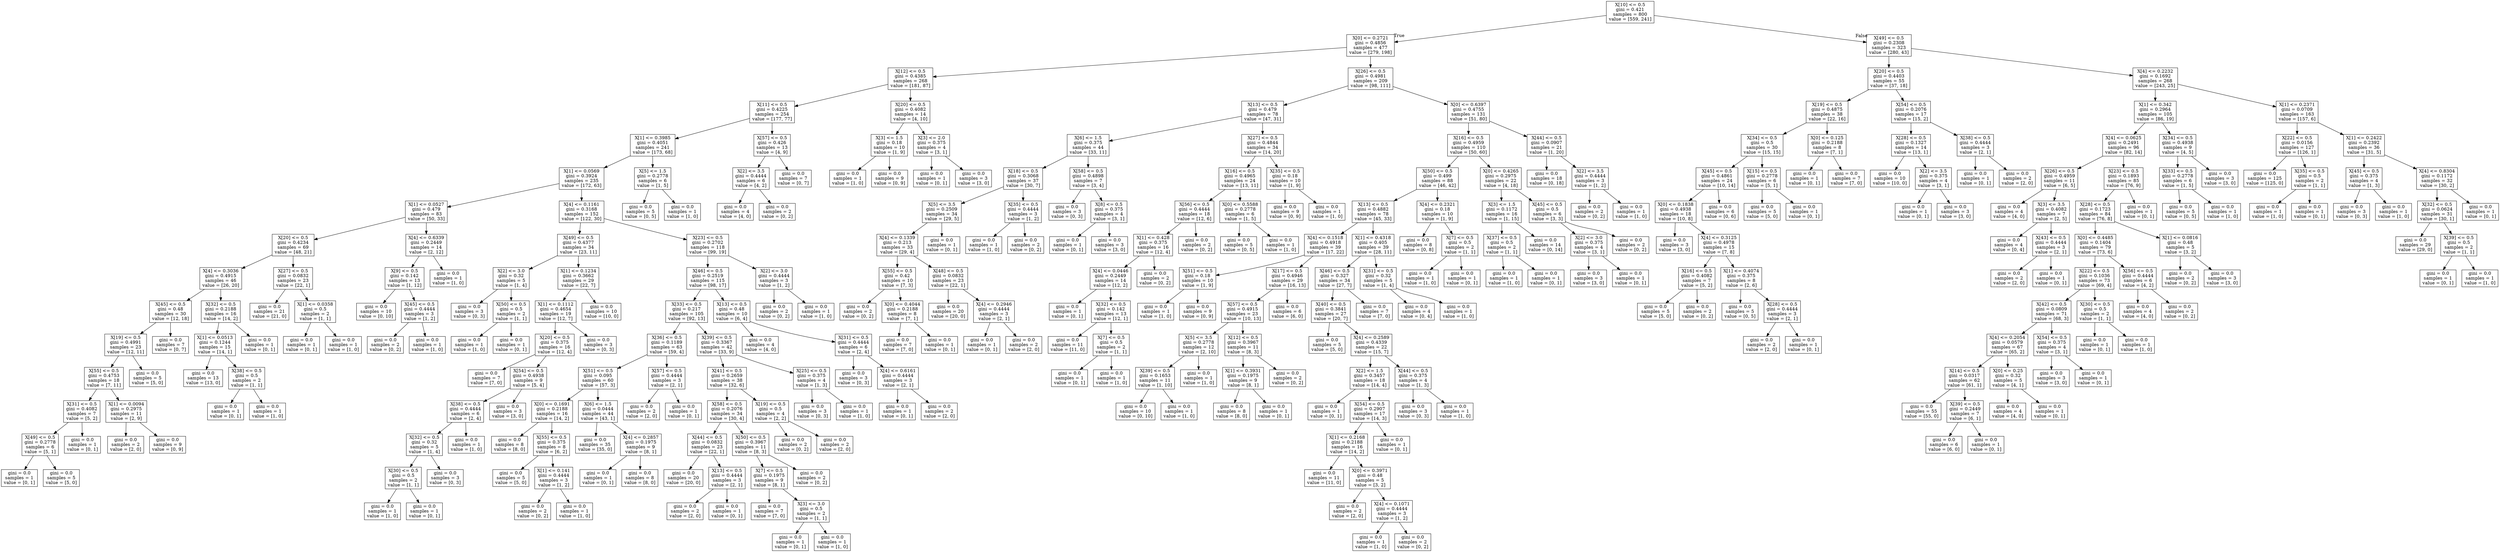 digraph Tree {
node [shape=box] ;
0 [label="X[10] <= 0.5\ngini = 0.421\nsamples = 800\nvalue = [559, 241]"] ;
1 [label="X[0] <= 0.2721\ngini = 0.4856\nsamples = 477\nvalue = [279, 198]"] ;
0 -> 1 [labeldistance=2.5, labelangle=45, headlabel="True"] ;
2 [label="X[12] <= 0.5\ngini = 0.4385\nsamples = 268\nvalue = [181, 87]"] ;
1 -> 2 ;
3 [label="X[11] <= 0.5\ngini = 0.4225\nsamples = 254\nvalue = [177, 77]"] ;
2 -> 3 ;
4 [label="X[1] <= 0.3985\ngini = 0.4051\nsamples = 241\nvalue = [173, 68]"] ;
3 -> 4 ;
5 [label="X[1] <= 0.0569\ngini = 0.3924\nsamples = 235\nvalue = [172, 63]"] ;
4 -> 5 ;
6 [label="X[1] <= 0.0527\ngini = 0.479\nsamples = 83\nvalue = [50, 33]"] ;
5 -> 6 ;
7 [label="X[20] <= 0.5\ngini = 0.4234\nsamples = 69\nvalue = [48, 21]"] ;
6 -> 7 ;
8 [label="X[4] <= 0.3036\ngini = 0.4915\nsamples = 46\nvalue = [26, 20]"] ;
7 -> 8 ;
9 [label="X[45] <= 0.5\ngini = 0.48\nsamples = 30\nvalue = [12, 18]"] ;
8 -> 9 ;
10 [label="X[19] <= 0.5\ngini = 0.4991\nsamples = 23\nvalue = [12, 11]"] ;
9 -> 10 ;
11 [label="X[55] <= 0.5\ngini = 0.4753\nsamples = 18\nvalue = [7, 11]"] ;
10 -> 11 ;
12 [label="X[31] <= 0.5\ngini = 0.4082\nsamples = 7\nvalue = [5, 2]"] ;
11 -> 12 ;
13 [label="X[49] <= 0.5\ngini = 0.2778\nsamples = 6\nvalue = [5, 1]"] ;
12 -> 13 ;
14 [label="gini = 0.0\nsamples = 1\nvalue = [0, 1]"] ;
13 -> 14 ;
15 [label="gini = 0.0\nsamples = 5\nvalue = [5, 0]"] ;
13 -> 15 ;
16 [label="gini = 0.0\nsamples = 1\nvalue = [0, 1]"] ;
12 -> 16 ;
17 [label="X[1] <= 0.0094\ngini = 0.2975\nsamples = 11\nvalue = [2, 9]"] ;
11 -> 17 ;
18 [label="gini = 0.0\nsamples = 2\nvalue = [2, 0]"] ;
17 -> 18 ;
19 [label="gini = 0.0\nsamples = 9\nvalue = [0, 9]"] ;
17 -> 19 ;
20 [label="gini = 0.0\nsamples = 5\nvalue = [5, 0]"] ;
10 -> 20 ;
21 [label="gini = 0.0\nsamples = 7\nvalue = [0, 7]"] ;
9 -> 21 ;
22 [label="X[32] <= 0.5\ngini = 0.2188\nsamples = 16\nvalue = [14, 2]"] ;
8 -> 22 ;
23 [label="X[1] <= 0.0513\ngini = 0.1244\nsamples = 15\nvalue = [14, 1]"] ;
22 -> 23 ;
24 [label="gini = 0.0\nsamples = 13\nvalue = [13, 0]"] ;
23 -> 24 ;
25 [label="X[38] <= 0.5\ngini = 0.5\nsamples = 2\nvalue = [1, 1]"] ;
23 -> 25 ;
26 [label="gini = 0.0\nsamples = 1\nvalue = [0, 1]"] ;
25 -> 26 ;
27 [label="gini = 0.0\nsamples = 1\nvalue = [1, 0]"] ;
25 -> 27 ;
28 [label="gini = 0.0\nsamples = 1\nvalue = [0, 1]"] ;
22 -> 28 ;
29 [label="X[27] <= 0.5\ngini = 0.0832\nsamples = 23\nvalue = [22, 1]"] ;
7 -> 29 ;
30 [label="gini = 0.0\nsamples = 21\nvalue = [21, 0]"] ;
29 -> 30 ;
31 [label="X[1] <= 0.0358\ngini = 0.5\nsamples = 2\nvalue = [1, 1]"] ;
29 -> 31 ;
32 [label="gini = 0.0\nsamples = 1\nvalue = [0, 1]"] ;
31 -> 32 ;
33 [label="gini = 0.0\nsamples = 1\nvalue = [1, 0]"] ;
31 -> 33 ;
34 [label="X[4] <= 0.6339\ngini = 0.2449\nsamples = 14\nvalue = [2, 12]"] ;
6 -> 34 ;
35 [label="X[9] <= 0.5\ngini = 0.142\nsamples = 13\nvalue = [1, 12]"] ;
34 -> 35 ;
36 [label="gini = 0.0\nsamples = 10\nvalue = [0, 10]"] ;
35 -> 36 ;
37 [label="X[45] <= 0.5\ngini = 0.4444\nsamples = 3\nvalue = [1, 2]"] ;
35 -> 37 ;
38 [label="gini = 0.0\nsamples = 2\nvalue = [0, 2]"] ;
37 -> 38 ;
39 [label="gini = 0.0\nsamples = 1\nvalue = [1, 0]"] ;
37 -> 39 ;
40 [label="gini = 0.0\nsamples = 1\nvalue = [1, 0]"] ;
34 -> 40 ;
41 [label="X[4] <= 0.1161\ngini = 0.3168\nsamples = 152\nvalue = [122, 30]"] ;
5 -> 41 ;
42 [label="X[49] <= 0.5\ngini = 0.4377\nsamples = 34\nvalue = [23, 11]"] ;
41 -> 42 ;
43 [label="X[2] <= 3.0\ngini = 0.32\nsamples = 5\nvalue = [1, 4]"] ;
42 -> 43 ;
44 [label="gini = 0.0\nsamples = 3\nvalue = [0, 3]"] ;
43 -> 44 ;
45 [label="X[50] <= 0.5\ngini = 0.5\nsamples = 2\nvalue = [1, 1]"] ;
43 -> 45 ;
46 [label="gini = 0.0\nsamples = 1\nvalue = [1, 0]"] ;
45 -> 46 ;
47 [label="gini = 0.0\nsamples = 1\nvalue = [0, 1]"] ;
45 -> 47 ;
48 [label="X[1] <= 0.1234\ngini = 0.3662\nsamples = 29\nvalue = [22, 7]"] ;
42 -> 48 ;
49 [label="X[1] <= 0.1112\ngini = 0.4654\nsamples = 19\nvalue = [12, 7]"] ;
48 -> 49 ;
50 [label="X[20] <= 0.5\ngini = 0.375\nsamples = 16\nvalue = [12, 4]"] ;
49 -> 50 ;
51 [label="gini = 0.0\nsamples = 7\nvalue = [7, 0]"] ;
50 -> 51 ;
52 [label="X[54] <= 0.5\ngini = 0.4938\nsamples = 9\nvalue = [5, 4]"] ;
50 -> 52 ;
53 [label="X[38] <= 0.5\ngini = 0.4444\nsamples = 6\nvalue = [2, 4]"] ;
52 -> 53 ;
54 [label="X[32] <= 0.5\ngini = 0.32\nsamples = 5\nvalue = [1, 4]"] ;
53 -> 54 ;
55 [label="X[30] <= 0.5\ngini = 0.5\nsamples = 2\nvalue = [1, 1]"] ;
54 -> 55 ;
56 [label="gini = 0.0\nsamples = 1\nvalue = [1, 0]"] ;
55 -> 56 ;
57 [label="gini = 0.0\nsamples = 1\nvalue = [0, 1]"] ;
55 -> 57 ;
58 [label="gini = 0.0\nsamples = 3\nvalue = [0, 3]"] ;
54 -> 58 ;
59 [label="gini = 0.0\nsamples = 1\nvalue = [1, 0]"] ;
53 -> 59 ;
60 [label="gini = 0.0\nsamples = 3\nvalue = [3, 0]"] ;
52 -> 60 ;
61 [label="gini = 0.0\nsamples = 3\nvalue = [0, 3]"] ;
49 -> 61 ;
62 [label="gini = 0.0\nsamples = 10\nvalue = [10, 0]"] ;
48 -> 62 ;
63 [label="X[23] <= 0.5\ngini = 0.2702\nsamples = 118\nvalue = [99, 19]"] ;
41 -> 63 ;
64 [label="X[46] <= 0.5\ngini = 0.2519\nsamples = 115\nvalue = [98, 17]"] ;
63 -> 64 ;
65 [label="X[33] <= 0.5\ngini = 0.217\nsamples = 105\nvalue = [92, 13]"] ;
64 -> 65 ;
66 [label="X[36] <= 0.5\ngini = 0.1189\nsamples = 63\nvalue = [59, 4]"] ;
65 -> 66 ;
67 [label="X[51] <= 0.5\ngini = 0.095\nsamples = 60\nvalue = [57, 3]"] ;
66 -> 67 ;
68 [label="X[0] <= 0.1691\ngini = 0.2188\nsamples = 16\nvalue = [14, 2]"] ;
67 -> 68 ;
69 [label="gini = 0.0\nsamples = 8\nvalue = [8, 0]"] ;
68 -> 69 ;
70 [label="X[55] <= 0.5\ngini = 0.375\nsamples = 8\nvalue = [6, 2]"] ;
68 -> 70 ;
71 [label="gini = 0.0\nsamples = 5\nvalue = [5, 0]"] ;
70 -> 71 ;
72 [label="X[1] <= 0.141\ngini = 0.4444\nsamples = 3\nvalue = [1, 2]"] ;
70 -> 72 ;
73 [label="gini = 0.0\nsamples = 2\nvalue = [0, 2]"] ;
72 -> 73 ;
74 [label="gini = 0.0\nsamples = 1\nvalue = [1, 0]"] ;
72 -> 74 ;
75 [label="X[6] <= 1.5\ngini = 0.0444\nsamples = 44\nvalue = [43, 1]"] ;
67 -> 75 ;
76 [label="gini = 0.0\nsamples = 35\nvalue = [35, 0]"] ;
75 -> 76 ;
77 [label="X[4] <= 0.2857\ngini = 0.1975\nsamples = 9\nvalue = [8, 1]"] ;
75 -> 77 ;
78 [label="gini = 0.0\nsamples = 1\nvalue = [0, 1]"] ;
77 -> 78 ;
79 [label="gini = 0.0\nsamples = 8\nvalue = [8, 0]"] ;
77 -> 79 ;
80 [label="X[57] <= 0.5\ngini = 0.4444\nsamples = 3\nvalue = [2, 1]"] ;
66 -> 80 ;
81 [label="gini = 0.0\nsamples = 2\nvalue = [2, 0]"] ;
80 -> 81 ;
82 [label="gini = 0.0\nsamples = 1\nvalue = [0, 1]"] ;
80 -> 82 ;
83 [label="X[39] <= 0.5\ngini = 0.3367\nsamples = 42\nvalue = [33, 9]"] ;
65 -> 83 ;
84 [label="X[41] <= 0.5\ngini = 0.2659\nsamples = 38\nvalue = [32, 6]"] ;
83 -> 84 ;
85 [label="X[58] <= 0.5\ngini = 0.2076\nsamples = 34\nvalue = [30, 4]"] ;
84 -> 85 ;
86 [label="X[44] <= 0.5\ngini = 0.0832\nsamples = 23\nvalue = [22, 1]"] ;
85 -> 86 ;
87 [label="gini = 0.0\nsamples = 20\nvalue = [20, 0]"] ;
86 -> 87 ;
88 [label="X[13] <= 0.5\ngini = 0.4444\nsamples = 3\nvalue = [2, 1]"] ;
86 -> 88 ;
89 [label="gini = 0.0\nsamples = 2\nvalue = [2, 0]"] ;
88 -> 89 ;
90 [label="gini = 0.0\nsamples = 1\nvalue = [0, 1]"] ;
88 -> 90 ;
91 [label="X[50] <= 0.5\ngini = 0.3967\nsamples = 11\nvalue = [8, 3]"] ;
85 -> 91 ;
92 [label="X[7] <= 0.5\ngini = 0.1975\nsamples = 9\nvalue = [8, 1]"] ;
91 -> 92 ;
93 [label="gini = 0.0\nsamples = 7\nvalue = [7, 0]"] ;
92 -> 93 ;
94 [label="X[3] <= 3.0\ngini = 0.5\nsamples = 2\nvalue = [1, 1]"] ;
92 -> 94 ;
95 [label="gini = 0.0\nsamples = 1\nvalue = [0, 1]"] ;
94 -> 95 ;
96 [label="gini = 0.0\nsamples = 1\nvalue = [1, 0]"] ;
94 -> 96 ;
97 [label="gini = 0.0\nsamples = 2\nvalue = [0, 2]"] ;
91 -> 97 ;
98 [label="X[19] <= 0.5\ngini = 0.5\nsamples = 4\nvalue = [2, 2]"] ;
84 -> 98 ;
99 [label="gini = 0.0\nsamples = 2\nvalue = [0, 2]"] ;
98 -> 99 ;
100 [label="gini = 0.0\nsamples = 2\nvalue = [2, 0]"] ;
98 -> 100 ;
101 [label="X[25] <= 0.5\ngini = 0.375\nsamples = 4\nvalue = [1, 3]"] ;
83 -> 101 ;
102 [label="gini = 0.0\nsamples = 3\nvalue = [0, 3]"] ;
101 -> 102 ;
103 [label="gini = 0.0\nsamples = 1\nvalue = [1, 0]"] ;
101 -> 103 ;
104 [label="X[13] <= 0.5\ngini = 0.48\nsamples = 10\nvalue = [6, 4]"] ;
64 -> 104 ;
105 [label="gini = 0.0\nsamples = 4\nvalue = [4, 0]"] ;
104 -> 105 ;
106 [label="X[31] <= 0.5\ngini = 0.4444\nsamples = 6\nvalue = [2, 4]"] ;
104 -> 106 ;
107 [label="gini = 0.0\nsamples = 3\nvalue = [0, 3]"] ;
106 -> 107 ;
108 [label="X[4] <= 0.6161\ngini = 0.4444\nsamples = 3\nvalue = [2, 1]"] ;
106 -> 108 ;
109 [label="gini = 0.0\nsamples = 1\nvalue = [0, 1]"] ;
108 -> 109 ;
110 [label="gini = 0.0\nsamples = 2\nvalue = [2, 0]"] ;
108 -> 110 ;
111 [label="X[2] <= 3.0\ngini = 0.4444\nsamples = 3\nvalue = [1, 2]"] ;
63 -> 111 ;
112 [label="gini = 0.0\nsamples = 2\nvalue = [0, 2]"] ;
111 -> 112 ;
113 [label="gini = 0.0\nsamples = 1\nvalue = [1, 0]"] ;
111 -> 113 ;
114 [label="X[5] <= 1.5\ngini = 0.2778\nsamples = 6\nvalue = [1, 5]"] ;
4 -> 114 ;
115 [label="gini = 0.0\nsamples = 5\nvalue = [0, 5]"] ;
114 -> 115 ;
116 [label="gini = 0.0\nsamples = 1\nvalue = [1, 0]"] ;
114 -> 116 ;
117 [label="X[57] <= 0.5\ngini = 0.426\nsamples = 13\nvalue = [4, 9]"] ;
3 -> 117 ;
118 [label="X[2] <= 3.5\ngini = 0.4444\nsamples = 6\nvalue = [4, 2]"] ;
117 -> 118 ;
119 [label="gini = 0.0\nsamples = 4\nvalue = [4, 0]"] ;
118 -> 119 ;
120 [label="gini = 0.0\nsamples = 2\nvalue = [0, 2]"] ;
118 -> 120 ;
121 [label="gini = 0.0\nsamples = 7\nvalue = [0, 7]"] ;
117 -> 121 ;
122 [label="X[20] <= 0.5\ngini = 0.4082\nsamples = 14\nvalue = [4, 10]"] ;
2 -> 122 ;
123 [label="X[3] <= 1.5\ngini = 0.18\nsamples = 10\nvalue = [1, 9]"] ;
122 -> 123 ;
124 [label="gini = 0.0\nsamples = 1\nvalue = [1, 0]"] ;
123 -> 124 ;
125 [label="gini = 0.0\nsamples = 9\nvalue = [0, 9]"] ;
123 -> 125 ;
126 [label="X[3] <= 2.0\ngini = 0.375\nsamples = 4\nvalue = [3, 1]"] ;
122 -> 126 ;
127 [label="gini = 0.0\nsamples = 1\nvalue = [0, 1]"] ;
126 -> 127 ;
128 [label="gini = 0.0\nsamples = 3\nvalue = [3, 0]"] ;
126 -> 128 ;
129 [label="X[26] <= 0.5\ngini = 0.4981\nsamples = 209\nvalue = [98, 111]"] ;
1 -> 129 ;
130 [label="X[13] <= 0.5\ngini = 0.479\nsamples = 78\nvalue = [47, 31]"] ;
129 -> 130 ;
131 [label="X[6] <= 1.5\ngini = 0.375\nsamples = 44\nvalue = [33, 11]"] ;
130 -> 131 ;
132 [label="X[18] <= 0.5\ngini = 0.3068\nsamples = 37\nvalue = [30, 7]"] ;
131 -> 132 ;
133 [label="X[5] <= 3.5\ngini = 0.2509\nsamples = 34\nvalue = [29, 5]"] ;
132 -> 133 ;
134 [label="X[4] <= 0.1339\ngini = 0.213\nsamples = 33\nvalue = [29, 4]"] ;
133 -> 134 ;
135 [label="X[55] <= 0.5\ngini = 0.42\nsamples = 10\nvalue = [7, 3]"] ;
134 -> 135 ;
136 [label="gini = 0.0\nsamples = 2\nvalue = [0, 2]"] ;
135 -> 136 ;
137 [label="X[0] <= 0.4044\ngini = 0.2188\nsamples = 8\nvalue = [7, 1]"] ;
135 -> 137 ;
138 [label="gini = 0.0\nsamples = 7\nvalue = [7, 0]"] ;
137 -> 138 ;
139 [label="gini = 0.0\nsamples = 1\nvalue = [0, 1]"] ;
137 -> 139 ;
140 [label="X[48] <= 0.5\ngini = 0.0832\nsamples = 23\nvalue = [22, 1]"] ;
134 -> 140 ;
141 [label="gini = 0.0\nsamples = 20\nvalue = [20, 0]"] ;
140 -> 141 ;
142 [label="X[4] <= 0.2946\ngini = 0.4444\nsamples = 3\nvalue = [2, 1]"] ;
140 -> 142 ;
143 [label="gini = 0.0\nsamples = 1\nvalue = [0, 1]"] ;
142 -> 143 ;
144 [label="gini = 0.0\nsamples = 2\nvalue = [2, 0]"] ;
142 -> 144 ;
145 [label="gini = 0.0\nsamples = 1\nvalue = [0, 1]"] ;
133 -> 145 ;
146 [label="X[35] <= 0.5\ngini = 0.4444\nsamples = 3\nvalue = [1, 2]"] ;
132 -> 146 ;
147 [label="gini = 0.0\nsamples = 1\nvalue = [1, 0]"] ;
146 -> 147 ;
148 [label="gini = 0.0\nsamples = 2\nvalue = [0, 2]"] ;
146 -> 148 ;
149 [label="X[58] <= 0.5\ngini = 0.4898\nsamples = 7\nvalue = [3, 4]"] ;
131 -> 149 ;
150 [label="gini = 0.0\nsamples = 3\nvalue = [0, 3]"] ;
149 -> 150 ;
151 [label="X[8] <= 0.5\ngini = 0.375\nsamples = 4\nvalue = [3, 1]"] ;
149 -> 151 ;
152 [label="gini = 0.0\nsamples = 1\nvalue = [0, 1]"] ;
151 -> 152 ;
153 [label="gini = 0.0\nsamples = 3\nvalue = [3, 0]"] ;
151 -> 153 ;
154 [label="X[27] <= 0.5\ngini = 0.4844\nsamples = 34\nvalue = [14, 20]"] ;
130 -> 154 ;
155 [label="X[16] <= 0.5\ngini = 0.4965\nsamples = 24\nvalue = [13, 11]"] ;
154 -> 155 ;
156 [label="X[56] <= 0.5\ngini = 0.4444\nsamples = 18\nvalue = [12, 6]"] ;
155 -> 156 ;
157 [label="X[1] <= 0.428\ngini = 0.375\nsamples = 16\nvalue = [12, 4]"] ;
156 -> 157 ;
158 [label="X[4] <= 0.0446\ngini = 0.2449\nsamples = 14\nvalue = [12, 2]"] ;
157 -> 158 ;
159 [label="gini = 0.0\nsamples = 1\nvalue = [0, 1]"] ;
158 -> 159 ;
160 [label="X[32] <= 0.5\ngini = 0.142\nsamples = 13\nvalue = [12, 1]"] ;
158 -> 160 ;
161 [label="gini = 0.0\nsamples = 11\nvalue = [11, 0]"] ;
160 -> 161 ;
162 [label="X[7] <= 0.5\ngini = 0.5\nsamples = 2\nvalue = [1, 1]"] ;
160 -> 162 ;
163 [label="gini = 0.0\nsamples = 1\nvalue = [0, 1]"] ;
162 -> 163 ;
164 [label="gini = 0.0\nsamples = 1\nvalue = [1, 0]"] ;
162 -> 164 ;
165 [label="gini = 0.0\nsamples = 2\nvalue = [0, 2]"] ;
157 -> 165 ;
166 [label="gini = 0.0\nsamples = 2\nvalue = [0, 2]"] ;
156 -> 166 ;
167 [label="X[0] <= 0.5588\ngini = 0.2778\nsamples = 6\nvalue = [1, 5]"] ;
155 -> 167 ;
168 [label="gini = 0.0\nsamples = 5\nvalue = [0, 5]"] ;
167 -> 168 ;
169 [label="gini = 0.0\nsamples = 1\nvalue = [1, 0]"] ;
167 -> 169 ;
170 [label="X[35] <= 0.5\ngini = 0.18\nsamples = 10\nvalue = [1, 9]"] ;
154 -> 170 ;
171 [label="gini = 0.0\nsamples = 9\nvalue = [0, 9]"] ;
170 -> 171 ;
172 [label="gini = 0.0\nsamples = 1\nvalue = [1, 0]"] ;
170 -> 172 ;
173 [label="X[0] <= 0.6397\ngini = 0.4755\nsamples = 131\nvalue = [51, 80]"] ;
129 -> 173 ;
174 [label="X[16] <= 0.5\ngini = 0.4959\nsamples = 110\nvalue = [50, 60]"] ;
173 -> 174 ;
175 [label="X[50] <= 0.5\ngini = 0.499\nsamples = 88\nvalue = [46, 42]"] ;
174 -> 175 ;
176 [label="X[13] <= 0.5\ngini = 0.4882\nsamples = 78\nvalue = [45, 33]"] ;
175 -> 176 ;
177 [label="X[4] <= 0.1518\ngini = 0.4918\nsamples = 39\nvalue = [17, 22]"] ;
176 -> 177 ;
178 [label="X[51] <= 0.5\ngini = 0.18\nsamples = 10\nvalue = [1, 9]"] ;
177 -> 178 ;
179 [label="gini = 0.0\nsamples = 1\nvalue = [1, 0]"] ;
178 -> 179 ;
180 [label="gini = 0.0\nsamples = 9\nvalue = [0, 9]"] ;
178 -> 180 ;
181 [label="X[17] <= 0.5\ngini = 0.4946\nsamples = 29\nvalue = [16, 13]"] ;
177 -> 181 ;
182 [label="X[57] <= 0.5\ngini = 0.4915\nsamples = 23\nvalue = [10, 13]"] ;
181 -> 182 ;
183 [label="X[5] <= 3.5\ngini = 0.2778\nsamples = 12\nvalue = [2, 10]"] ;
182 -> 183 ;
184 [label="X[39] <= 0.5\ngini = 0.1653\nsamples = 11\nvalue = [1, 10]"] ;
183 -> 184 ;
185 [label="gini = 0.0\nsamples = 10\nvalue = [0, 10]"] ;
184 -> 185 ;
186 [label="gini = 0.0\nsamples = 1\nvalue = [1, 0]"] ;
184 -> 186 ;
187 [label="gini = 0.0\nsamples = 1\nvalue = [1, 0]"] ;
183 -> 187 ;
188 [label="X[12] <= 0.5\ngini = 0.3967\nsamples = 11\nvalue = [8, 3]"] ;
182 -> 188 ;
189 [label="X[1] <= 0.3931\ngini = 0.1975\nsamples = 9\nvalue = [8, 1]"] ;
188 -> 189 ;
190 [label="gini = 0.0\nsamples = 8\nvalue = [8, 0]"] ;
189 -> 190 ;
191 [label="gini = 0.0\nsamples = 1\nvalue = [0, 1]"] ;
189 -> 191 ;
192 [label="gini = 0.0\nsamples = 2\nvalue = [0, 2]"] ;
188 -> 192 ;
193 [label="gini = 0.0\nsamples = 6\nvalue = [6, 0]"] ;
181 -> 193 ;
194 [label="X[1] <= 0.4318\ngini = 0.405\nsamples = 39\nvalue = [28, 11]"] ;
176 -> 194 ;
195 [label="X[46] <= 0.5\ngini = 0.327\nsamples = 34\nvalue = [27, 7]"] ;
194 -> 195 ;
196 [label="X[40] <= 0.5\ngini = 0.3841\nsamples = 27\nvalue = [20, 7]"] ;
195 -> 196 ;
197 [label="gini = 0.0\nsamples = 5\nvalue = [5, 0]"] ;
196 -> 197 ;
198 [label="X[4] <= 0.2589\ngini = 0.4339\nsamples = 22\nvalue = [15, 7]"] ;
196 -> 198 ;
199 [label="X[2] <= 1.5\ngini = 0.3457\nsamples = 18\nvalue = [14, 4]"] ;
198 -> 199 ;
200 [label="gini = 0.0\nsamples = 1\nvalue = [0, 1]"] ;
199 -> 200 ;
201 [label="X[54] <= 0.5\ngini = 0.2907\nsamples = 17\nvalue = [14, 3]"] ;
199 -> 201 ;
202 [label="X[1] <= 0.2168\ngini = 0.2188\nsamples = 16\nvalue = [14, 2]"] ;
201 -> 202 ;
203 [label="gini = 0.0\nsamples = 11\nvalue = [11, 0]"] ;
202 -> 203 ;
204 [label="X[0] <= 0.3971\ngini = 0.48\nsamples = 5\nvalue = [3, 2]"] ;
202 -> 204 ;
205 [label="gini = 0.0\nsamples = 2\nvalue = [2, 0]"] ;
204 -> 205 ;
206 [label="X[4] <= 0.1071\ngini = 0.4444\nsamples = 3\nvalue = [1, 2]"] ;
204 -> 206 ;
207 [label="gini = 0.0\nsamples = 1\nvalue = [1, 0]"] ;
206 -> 207 ;
208 [label="gini = 0.0\nsamples = 2\nvalue = [0, 2]"] ;
206 -> 208 ;
209 [label="gini = 0.0\nsamples = 1\nvalue = [0, 1]"] ;
201 -> 209 ;
210 [label="X[44] <= 0.5\ngini = 0.375\nsamples = 4\nvalue = [1, 3]"] ;
198 -> 210 ;
211 [label="gini = 0.0\nsamples = 3\nvalue = [0, 3]"] ;
210 -> 211 ;
212 [label="gini = 0.0\nsamples = 1\nvalue = [1, 0]"] ;
210 -> 212 ;
213 [label="gini = 0.0\nsamples = 7\nvalue = [7, 0]"] ;
195 -> 213 ;
214 [label="X[31] <= 0.5\ngini = 0.32\nsamples = 5\nvalue = [1, 4]"] ;
194 -> 214 ;
215 [label="gini = 0.0\nsamples = 4\nvalue = [0, 4]"] ;
214 -> 215 ;
216 [label="gini = 0.0\nsamples = 1\nvalue = [1, 0]"] ;
214 -> 216 ;
217 [label="X[4] <= 0.2321\ngini = 0.18\nsamples = 10\nvalue = [1, 9]"] ;
175 -> 217 ;
218 [label="gini = 0.0\nsamples = 8\nvalue = [0, 8]"] ;
217 -> 218 ;
219 [label="X[7] <= 0.5\ngini = 0.5\nsamples = 2\nvalue = [1, 1]"] ;
217 -> 219 ;
220 [label="gini = 0.0\nsamples = 1\nvalue = [1, 0]"] ;
219 -> 220 ;
221 [label="gini = 0.0\nsamples = 1\nvalue = [0, 1]"] ;
219 -> 221 ;
222 [label="X[0] <= 0.4265\ngini = 0.2975\nsamples = 22\nvalue = [4, 18]"] ;
174 -> 222 ;
223 [label="X[3] <= 1.5\ngini = 0.1172\nsamples = 16\nvalue = [1, 15]"] ;
222 -> 223 ;
224 [label="X[37] <= 0.5\ngini = 0.5\nsamples = 2\nvalue = [1, 1]"] ;
223 -> 224 ;
225 [label="gini = 0.0\nsamples = 1\nvalue = [1, 0]"] ;
224 -> 225 ;
226 [label="gini = 0.0\nsamples = 1\nvalue = [0, 1]"] ;
224 -> 226 ;
227 [label="gini = 0.0\nsamples = 14\nvalue = [0, 14]"] ;
223 -> 227 ;
228 [label="X[45] <= 0.5\ngini = 0.5\nsamples = 6\nvalue = [3, 3]"] ;
222 -> 228 ;
229 [label="X[2] <= 3.0\ngini = 0.375\nsamples = 4\nvalue = [3, 1]"] ;
228 -> 229 ;
230 [label="gini = 0.0\nsamples = 3\nvalue = [3, 0]"] ;
229 -> 230 ;
231 [label="gini = 0.0\nsamples = 1\nvalue = [0, 1]"] ;
229 -> 231 ;
232 [label="gini = 0.0\nsamples = 2\nvalue = [0, 2]"] ;
228 -> 232 ;
233 [label="X[44] <= 0.5\ngini = 0.0907\nsamples = 21\nvalue = [1, 20]"] ;
173 -> 233 ;
234 [label="gini = 0.0\nsamples = 18\nvalue = [0, 18]"] ;
233 -> 234 ;
235 [label="X[2] <= 3.5\ngini = 0.4444\nsamples = 3\nvalue = [1, 2]"] ;
233 -> 235 ;
236 [label="gini = 0.0\nsamples = 2\nvalue = [0, 2]"] ;
235 -> 236 ;
237 [label="gini = 0.0\nsamples = 1\nvalue = [1, 0]"] ;
235 -> 237 ;
238 [label="X[49] <= 0.5\ngini = 0.2308\nsamples = 323\nvalue = [280, 43]"] ;
0 -> 238 [labeldistance=2.5, labelangle=-45, headlabel="False"] ;
239 [label="X[20] <= 0.5\ngini = 0.4403\nsamples = 55\nvalue = [37, 18]"] ;
238 -> 239 ;
240 [label="X[19] <= 0.5\ngini = 0.4875\nsamples = 38\nvalue = [22, 16]"] ;
239 -> 240 ;
241 [label="X[34] <= 0.5\ngini = 0.5\nsamples = 30\nvalue = [15, 15]"] ;
240 -> 241 ;
242 [label="X[45] <= 0.5\ngini = 0.4861\nsamples = 24\nvalue = [10, 14]"] ;
241 -> 242 ;
243 [label="X[0] <= 0.1838\ngini = 0.4938\nsamples = 18\nvalue = [10, 8]"] ;
242 -> 243 ;
244 [label="gini = 0.0\nsamples = 3\nvalue = [3, 0]"] ;
243 -> 244 ;
245 [label="X[4] <= 0.3125\ngini = 0.4978\nsamples = 15\nvalue = [7, 8]"] ;
243 -> 245 ;
246 [label="X[16] <= 0.5\ngini = 0.4082\nsamples = 7\nvalue = [5, 2]"] ;
245 -> 246 ;
247 [label="gini = 0.0\nsamples = 5\nvalue = [5, 0]"] ;
246 -> 247 ;
248 [label="gini = 0.0\nsamples = 2\nvalue = [0, 2]"] ;
246 -> 248 ;
249 [label="X[1] <= 0.4074\ngini = 0.375\nsamples = 8\nvalue = [2, 6]"] ;
245 -> 249 ;
250 [label="gini = 0.0\nsamples = 5\nvalue = [0, 5]"] ;
249 -> 250 ;
251 [label="X[28] <= 0.5\ngini = 0.4444\nsamples = 3\nvalue = [2, 1]"] ;
249 -> 251 ;
252 [label="gini = 0.0\nsamples = 2\nvalue = [2, 0]"] ;
251 -> 252 ;
253 [label="gini = 0.0\nsamples = 1\nvalue = [0, 1]"] ;
251 -> 253 ;
254 [label="gini = 0.0\nsamples = 6\nvalue = [0, 6]"] ;
242 -> 254 ;
255 [label="X[15] <= 0.5\ngini = 0.2778\nsamples = 6\nvalue = [5, 1]"] ;
241 -> 255 ;
256 [label="gini = 0.0\nsamples = 5\nvalue = [5, 0]"] ;
255 -> 256 ;
257 [label="gini = 0.0\nsamples = 1\nvalue = [0, 1]"] ;
255 -> 257 ;
258 [label="X[0] <= 0.125\ngini = 0.2188\nsamples = 8\nvalue = [7, 1]"] ;
240 -> 258 ;
259 [label="gini = 0.0\nsamples = 1\nvalue = [0, 1]"] ;
258 -> 259 ;
260 [label="gini = 0.0\nsamples = 7\nvalue = [7, 0]"] ;
258 -> 260 ;
261 [label="X[54] <= 0.5\ngini = 0.2076\nsamples = 17\nvalue = [15, 2]"] ;
239 -> 261 ;
262 [label="X[28] <= 0.5\ngini = 0.1327\nsamples = 14\nvalue = [13, 1]"] ;
261 -> 262 ;
263 [label="gini = 0.0\nsamples = 10\nvalue = [10, 0]"] ;
262 -> 263 ;
264 [label="X[2] <= 3.5\ngini = 0.375\nsamples = 4\nvalue = [3, 1]"] ;
262 -> 264 ;
265 [label="gini = 0.0\nsamples = 1\nvalue = [0, 1]"] ;
264 -> 265 ;
266 [label="gini = 0.0\nsamples = 3\nvalue = [3, 0]"] ;
264 -> 266 ;
267 [label="X[38] <= 0.5\ngini = 0.4444\nsamples = 3\nvalue = [2, 1]"] ;
261 -> 267 ;
268 [label="gini = 0.0\nsamples = 1\nvalue = [0, 1]"] ;
267 -> 268 ;
269 [label="gini = 0.0\nsamples = 2\nvalue = [2, 0]"] ;
267 -> 269 ;
270 [label="X[4] <= 0.2232\ngini = 0.1692\nsamples = 268\nvalue = [243, 25]"] ;
238 -> 270 ;
271 [label="X[1] <= 0.342\ngini = 0.2964\nsamples = 105\nvalue = [86, 19]"] ;
270 -> 271 ;
272 [label="X[4] <= 0.0625\ngini = 0.2491\nsamples = 96\nvalue = [82, 14]"] ;
271 -> 272 ;
273 [label="X[26] <= 0.5\ngini = 0.4959\nsamples = 11\nvalue = [6, 5]"] ;
272 -> 273 ;
274 [label="gini = 0.0\nsamples = 4\nvalue = [4, 0]"] ;
273 -> 274 ;
275 [label="X[3] <= 3.5\ngini = 0.4082\nsamples = 7\nvalue = [2, 5]"] ;
273 -> 275 ;
276 [label="gini = 0.0\nsamples = 4\nvalue = [0, 4]"] ;
275 -> 276 ;
277 [label="X[43] <= 0.5\ngini = 0.4444\nsamples = 3\nvalue = [2, 1]"] ;
275 -> 277 ;
278 [label="gini = 0.0\nsamples = 2\nvalue = [2, 0]"] ;
277 -> 278 ;
279 [label="gini = 0.0\nsamples = 1\nvalue = [0, 1]"] ;
277 -> 279 ;
280 [label="X[23] <= 0.5\ngini = 0.1893\nsamples = 85\nvalue = [76, 9]"] ;
272 -> 280 ;
281 [label="X[28] <= 0.5\ngini = 0.1723\nsamples = 84\nvalue = [76, 8]"] ;
280 -> 281 ;
282 [label="X[0] <= 0.4485\ngini = 0.1404\nsamples = 79\nvalue = [73, 6]"] ;
281 -> 282 ;
283 [label="X[22] <= 0.5\ngini = 0.1036\nsamples = 73\nvalue = [69, 4]"] ;
282 -> 283 ;
284 [label="X[42] <= 0.5\ngini = 0.0809\nsamples = 71\nvalue = [68, 3]"] ;
283 -> 284 ;
285 [label="X[4] <= 0.2054\ngini = 0.0579\nsamples = 67\nvalue = [65, 2]"] ;
284 -> 285 ;
286 [label="X[14] <= 0.5\ngini = 0.0317\nsamples = 62\nvalue = [61, 1]"] ;
285 -> 286 ;
287 [label="gini = 0.0\nsamples = 55\nvalue = [55, 0]"] ;
286 -> 287 ;
288 [label="X[39] <= 0.5\ngini = 0.2449\nsamples = 7\nvalue = [6, 1]"] ;
286 -> 288 ;
289 [label="gini = 0.0\nsamples = 6\nvalue = [6, 0]"] ;
288 -> 289 ;
290 [label="gini = 0.0\nsamples = 1\nvalue = [0, 1]"] ;
288 -> 290 ;
291 [label="X[0] <= 0.25\ngini = 0.32\nsamples = 5\nvalue = [4, 1]"] ;
285 -> 291 ;
292 [label="gini = 0.0\nsamples = 4\nvalue = [4, 0]"] ;
291 -> 292 ;
293 [label="gini = 0.0\nsamples = 1\nvalue = [0, 1]"] ;
291 -> 293 ;
294 [label="X[54] <= 0.5\ngini = 0.375\nsamples = 4\nvalue = [3, 1]"] ;
284 -> 294 ;
295 [label="gini = 0.0\nsamples = 3\nvalue = [3, 0]"] ;
294 -> 295 ;
296 [label="gini = 0.0\nsamples = 1\nvalue = [0, 1]"] ;
294 -> 296 ;
297 [label="X[30] <= 0.5\ngini = 0.5\nsamples = 2\nvalue = [1, 1]"] ;
283 -> 297 ;
298 [label="gini = 0.0\nsamples = 1\nvalue = [0, 1]"] ;
297 -> 298 ;
299 [label="gini = 0.0\nsamples = 1\nvalue = [1, 0]"] ;
297 -> 299 ;
300 [label="X[56] <= 0.5\ngini = 0.4444\nsamples = 6\nvalue = [4, 2]"] ;
282 -> 300 ;
301 [label="gini = 0.0\nsamples = 4\nvalue = [4, 0]"] ;
300 -> 301 ;
302 [label="gini = 0.0\nsamples = 2\nvalue = [0, 2]"] ;
300 -> 302 ;
303 [label="X[1] <= 0.0816\ngini = 0.48\nsamples = 5\nvalue = [3, 2]"] ;
281 -> 303 ;
304 [label="gini = 0.0\nsamples = 2\nvalue = [0, 2]"] ;
303 -> 304 ;
305 [label="gini = 0.0\nsamples = 3\nvalue = [3, 0]"] ;
303 -> 305 ;
306 [label="gini = 0.0\nsamples = 1\nvalue = [0, 1]"] ;
280 -> 306 ;
307 [label="X[34] <= 0.5\ngini = 0.4938\nsamples = 9\nvalue = [4, 5]"] ;
271 -> 307 ;
308 [label="X[33] <= 0.5\ngini = 0.2778\nsamples = 6\nvalue = [1, 5]"] ;
307 -> 308 ;
309 [label="gini = 0.0\nsamples = 5\nvalue = [0, 5]"] ;
308 -> 309 ;
310 [label="gini = 0.0\nsamples = 1\nvalue = [1, 0]"] ;
308 -> 310 ;
311 [label="gini = 0.0\nsamples = 3\nvalue = [3, 0]"] ;
307 -> 311 ;
312 [label="X[1] <= 0.2371\ngini = 0.0709\nsamples = 163\nvalue = [157, 6]"] ;
270 -> 312 ;
313 [label="X[22] <= 0.5\ngini = 0.0156\nsamples = 127\nvalue = [126, 1]"] ;
312 -> 313 ;
314 [label="gini = 0.0\nsamples = 125\nvalue = [125, 0]"] ;
313 -> 314 ;
315 [label="X[35] <= 0.5\ngini = 0.5\nsamples = 2\nvalue = [1, 1]"] ;
313 -> 315 ;
316 [label="gini = 0.0\nsamples = 1\nvalue = [1, 0]"] ;
315 -> 316 ;
317 [label="gini = 0.0\nsamples = 1\nvalue = [0, 1]"] ;
315 -> 317 ;
318 [label="X[1] <= 0.2422\ngini = 0.2392\nsamples = 36\nvalue = [31, 5]"] ;
312 -> 318 ;
319 [label="X[45] <= 0.5\ngini = 0.375\nsamples = 4\nvalue = [1, 3]"] ;
318 -> 319 ;
320 [label="gini = 0.0\nsamples = 3\nvalue = [0, 3]"] ;
319 -> 320 ;
321 [label="gini = 0.0\nsamples = 1\nvalue = [1, 0]"] ;
319 -> 321 ;
322 [label="X[4] <= 0.8304\ngini = 0.1172\nsamples = 32\nvalue = [30, 2]"] ;
318 -> 322 ;
323 [label="X[32] <= 0.5\ngini = 0.0624\nsamples = 31\nvalue = [30, 1]"] ;
322 -> 323 ;
324 [label="gini = 0.0\nsamples = 29\nvalue = [29, 0]"] ;
323 -> 324 ;
325 [label="X[39] <= 0.5\ngini = 0.5\nsamples = 2\nvalue = [1, 1]"] ;
323 -> 325 ;
326 [label="gini = 0.0\nsamples = 1\nvalue = [0, 1]"] ;
325 -> 326 ;
327 [label="gini = 0.0\nsamples = 1\nvalue = [1, 0]"] ;
325 -> 327 ;
328 [label="gini = 0.0\nsamples = 1\nvalue = [0, 1]"] ;
322 -> 328 ;
}